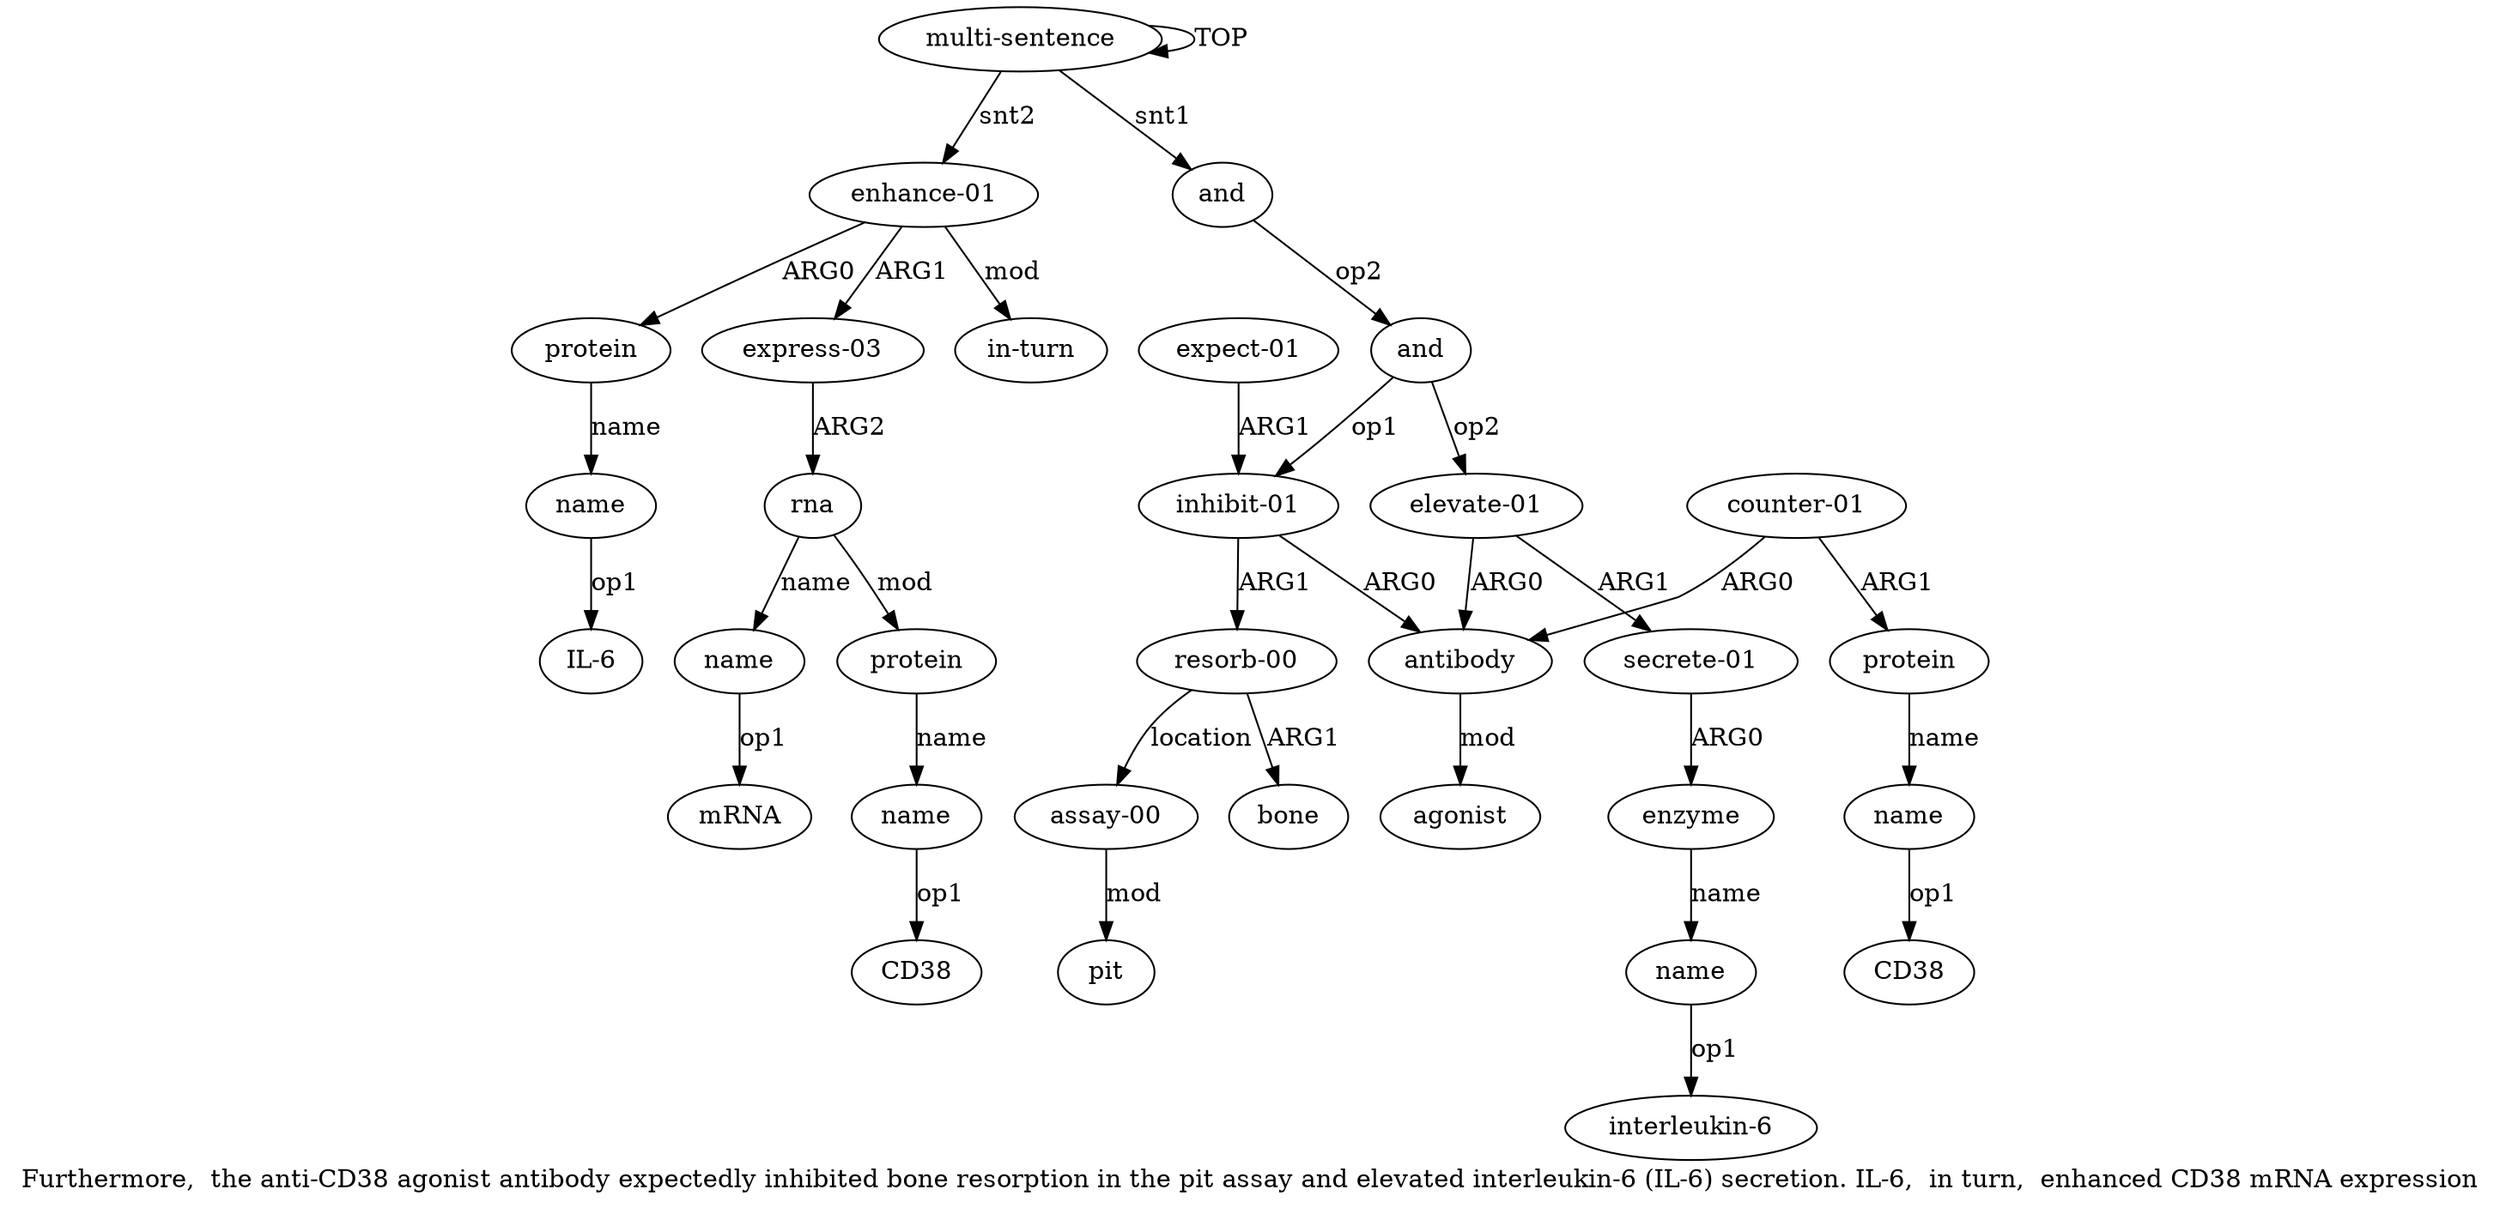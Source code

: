 digraph  {
	graph [label="Furthermore,  the anti-CD38 agonist antibody expectedly inhibited bone resorption in the pit assay and elevated interleukin-6 (IL-6) \
secretion. IL-6,  in turn,  enhanced CD38 mRNA expression"];
	node [label="\N"];
	a20	 [color=black,
		gold_ind=20,
		gold_label=name,
		label=name,
		test_ind=20,
		test_label=name];
	"a20 IL-6"	 [color=black,
		gold_ind=-1,
		gold_label="IL-6",
		label="IL-6",
		test_ind=-1,
		test_label="IL-6"];
	a20 -> "a20 IL-6" [key=0,
	color=black,
	gold_label=op1,
	label=op1,
	test_label=op1];
a21 [color=black,
	gold_ind=21,
	gold_label="express-03",
	label="express-03",
	test_ind=21,
	test_label="express-03"];
a22 [color=black,
	gold_ind=22,
	gold_label=rna,
	label=rna,
	test_ind=22,
	test_label=rna];
a21 -> a22 [key=0,
color=black,
gold_label=ARG2,
label=ARG2,
test_label=ARG2];
a23 [color=black,
gold_ind=23,
gold_label=name,
label=name,
test_ind=23,
test_label=name];
a22 -> a23 [key=0,
color=black,
gold_label=name,
label=name,
test_label=name];
a24 [color=black,
gold_ind=24,
gold_label=protein,
label=protein,
test_ind=24,
test_label=protein];
a22 -> a24 [key=0,
color=black,
gold_label=mod,
label=mod,
test_label=mod];
"a23 mRNA" [color=black,
gold_ind=-1,
gold_label=mRNA,
label=mRNA,
test_ind=-1,
test_label=mRNA];
a23 -> "a23 mRNA" [key=0,
color=black,
gold_label=op1,
label=op1,
test_label=op1];
a25 [color=black,
gold_ind=25,
gold_label=name,
label=name,
test_ind=25,
test_label=name];
a24 -> a25 [key=0,
color=black,
gold_label=name,
label=name,
test_label=name];
"a25 CD38" [color=black,
gold_ind=-1,
gold_label=CD38,
label=CD38,
test_ind=-1,
test_label=CD38];
a25 -> "a25 CD38" [key=0,
color=black,
gold_label=op1,
label=op1,
test_label=op1];
a26 [color=black,
gold_ind=26,
gold_label="in-turn",
label="in-turn",
test_ind=26,
test_label="in-turn"];
a15 [color=black,
gold_ind=15,
gold_label="secrete-01",
label="secrete-01",
test_ind=15,
test_label="secrete-01"];
a16 [color=black,
gold_ind=16,
gold_label=enzyme,
label=enzyme,
test_ind=16,
test_label=enzyme];
a15 -> a16 [key=0,
color=black,
gold_label=ARG0,
label=ARG0,
test_label=ARG0];
a14 [color=black,
gold_ind=14,
gold_label="elevate-01",
label="elevate-01",
test_ind=14,
test_label="elevate-01"];
a14 -> a15 [key=0,
color=black,
gold_label=ARG1,
label=ARG1,
test_label=ARG1];
a4 [color=black,
gold_ind=4,
gold_label=antibody,
label=antibody,
test_ind=4,
test_label=antibody];
a14 -> a4 [key=0,
color=black,
gold_label=ARG0,
label=ARG0,
test_label=ARG0];
a17 [color=black,
gold_ind=17,
gold_label=name,
label=name,
test_ind=17,
test_label=name];
"a17 interleukin-6" [color=black,
gold_ind=-1,
gold_label="interleukin-6",
label="interleukin-6",
test_ind=-1,
test_label="interleukin-6"];
a17 -> "a17 interleukin-6" [key=0,
color=black,
gold_label=op1,
label=op1,
test_label=op1];
a16 -> a17 [key=0,
color=black,
gold_label=name,
label=name,
test_label=name];
a11 [color=black,
gold_ind=11,
gold_label="assay-00",
label="assay-00",
test_ind=11,
test_label="assay-00"];
a12 [color=black,
gold_ind=12,
gold_label=pit,
label=pit,
test_ind=12,
test_label=pit];
a11 -> a12 [key=0,
color=black,
gold_label=mod,
label=mod,
test_label=mod];
a10 [color=black,
gold_ind=10,
gold_label=bone,
label=bone,
test_ind=10,
test_label=bone];
a13 [color=black,
gold_ind=13,
gold_label="expect-01",
label="expect-01",
test_ind=13,
test_label="expect-01"];
a3 [color=black,
gold_ind=3,
gold_label="inhibit-01",
label="inhibit-01",
test_ind=3,
test_label="inhibit-01"];
a13 -> a3 [key=0,
color=black,
gold_label=ARG1,
label=ARG1,
test_label=ARG1];
a19 [color=black,
gold_ind=19,
gold_label=protein,
label=protein,
test_ind=19,
test_label=protein];
a19 -> a20 [key=0,
color=black,
gold_label=name,
label=name,
test_label=name];
a18 [color=black,
gold_ind=18,
gold_label="enhance-01",
label="enhance-01",
test_ind=18,
test_label="enhance-01"];
a18 -> a21 [key=0,
color=black,
gold_label=ARG1,
label=ARG1,
test_label=ARG1];
a18 -> a26 [key=0,
color=black,
gold_label=mod,
label=mod,
test_label=mod];
a18 -> a19 [key=0,
color=black,
gold_label=ARG0,
label=ARG0,
test_label=ARG0];
a1 [color=black,
gold_ind=1,
gold_label=and,
label=and,
test_ind=1,
test_label=and];
a2 [color=black,
gold_ind=2,
gold_label=and,
label=and,
test_ind=2,
test_label=and];
a1 -> a2 [key=0,
color=black,
gold_label=op2,
label=op2,
test_label=op2];
a0 [color=black,
gold_ind=0,
gold_label="multi-sentence",
label="multi-sentence",
test_ind=0,
test_label="multi-sentence"];
a0 -> a18 [key=0,
color=black,
gold_label=snt2,
label=snt2,
test_label=snt2];
a0 -> a1 [key=0,
color=black,
gold_label=snt1,
label=snt1,
test_label=snt1];
a0 -> a0 [key=0,
color=black,
gold_label=TOP,
label=TOP,
test_label=TOP];
a3 -> a4 [key=0,
color=black,
gold_label=ARG0,
label=ARG0,
test_label=ARG0];
a9 [color=black,
gold_ind=9,
gold_label="resorb-00",
label="resorb-00",
test_ind=9,
test_label="resorb-00"];
a3 -> a9 [key=0,
color=black,
gold_label=ARG1,
label=ARG1,
test_label=ARG1];
a2 -> a14 [key=0,
color=black,
gold_label=op2,
label=op2,
test_label=op2];
a2 -> a3 [key=0,
color=black,
gold_label=op1,
label=op1,
test_label=op1];
a5 [color=black,
gold_ind=5,
gold_label=agonist,
label=agonist,
test_ind=5,
test_label=agonist];
a4 -> a5 [key=0,
color=black,
gold_label=mod,
label=mod,
test_label=mod];
a7 [color=black,
gold_ind=7,
gold_label=protein,
label=protein,
test_ind=7,
test_label=protein];
a8 [color=black,
gold_ind=8,
gold_label=name,
label=name,
test_ind=8,
test_label=name];
a7 -> a8 [key=0,
color=black,
gold_label=name,
label=name,
test_label=name];
a6 [color=black,
gold_ind=6,
gold_label="counter-01",
label="counter-01",
test_ind=6,
test_label="counter-01"];
a6 -> a4 [key=0,
color=black,
gold_label=ARG0,
label=ARG0,
test_label=ARG0];
a6 -> a7 [key=0,
color=black,
gold_label=ARG1,
label=ARG1,
test_label=ARG1];
a9 -> a11 [key=0,
color=black,
gold_label=location,
label=location,
test_label=location];
a9 -> a10 [key=0,
color=black,
gold_label=ARG1,
label=ARG1,
test_label=ARG1];
"a8 CD38" [color=black,
gold_ind=-1,
gold_label=CD38,
label=CD38,
test_ind=-1,
test_label=CD38];
a8 -> "a8 CD38" [key=0,
color=black,
gold_label=op1,
label=op1,
test_label=op1];
}
